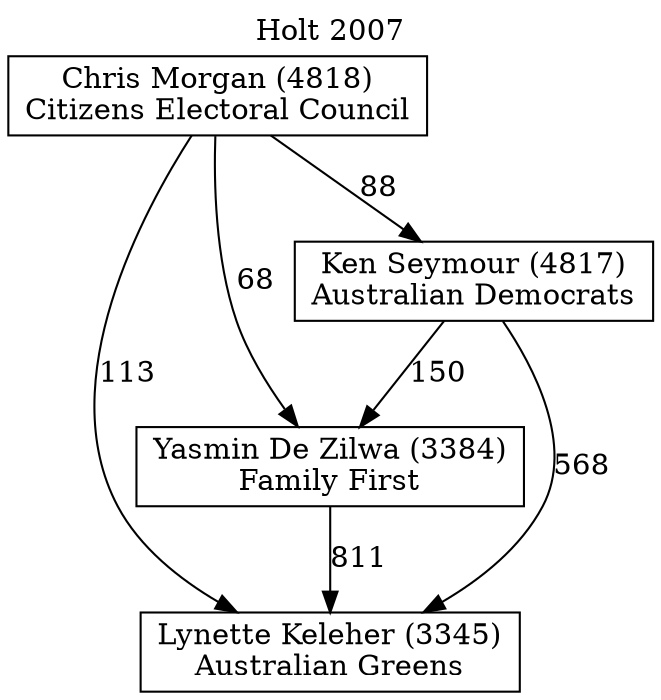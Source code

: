 // House preference flow
digraph "Lynette Keleher (3345)_Holt_2007" {
	graph [label="Holt 2007" labelloc=t mclimit=10]
	node [shape=box]
	"Lynette Keleher (3345)" [label="Lynette Keleher (3345)
Australian Greens"]
	"Yasmin De Zilwa (3384)" [label="Yasmin De Zilwa (3384)
Family First"]
	"Ken Seymour (4817)" [label="Ken Seymour (4817)
Australian Democrats"]
	"Chris Morgan (4818)" [label="Chris Morgan (4818)
Citizens Electoral Council"]
	"Lynette Keleher (3345)" [label="Lynette Keleher (3345)
Australian Greens"]
	"Ken Seymour (4817)" [label="Ken Seymour (4817)
Australian Democrats"]
	"Chris Morgan (4818)" [label="Chris Morgan (4818)
Citizens Electoral Council"]
	"Lynette Keleher (3345)" [label="Lynette Keleher (3345)
Australian Greens"]
	"Chris Morgan (4818)" [label="Chris Morgan (4818)
Citizens Electoral Council"]
	"Chris Morgan (4818)" [label="Chris Morgan (4818)
Citizens Electoral Council"]
	"Ken Seymour (4817)" [label="Ken Seymour (4817)
Australian Democrats"]
	"Chris Morgan (4818)" [label="Chris Morgan (4818)
Citizens Electoral Council"]
	"Chris Morgan (4818)" [label="Chris Morgan (4818)
Citizens Electoral Council"]
	"Yasmin De Zilwa (3384)" [label="Yasmin De Zilwa (3384)
Family First"]
	"Ken Seymour (4817)" [label="Ken Seymour (4817)
Australian Democrats"]
	"Chris Morgan (4818)" [label="Chris Morgan (4818)
Citizens Electoral Council"]
	"Yasmin De Zilwa (3384)" [label="Yasmin De Zilwa (3384)
Family First"]
	"Chris Morgan (4818)" [label="Chris Morgan (4818)
Citizens Electoral Council"]
	"Chris Morgan (4818)" [label="Chris Morgan (4818)
Citizens Electoral Council"]
	"Ken Seymour (4817)" [label="Ken Seymour (4817)
Australian Democrats"]
	"Chris Morgan (4818)" [label="Chris Morgan (4818)
Citizens Electoral Council"]
	"Chris Morgan (4818)" [label="Chris Morgan (4818)
Citizens Electoral Council"]
	"Yasmin De Zilwa (3384)" -> "Lynette Keleher (3345)" [label=811]
	"Ken Seymour (4817)" -> "Yasmin De Zilwa (3384)" [label=150]
	"Chris Morgan (4818)" -> "Ken Seymour (4817)" [label=88]
	"Ken Seymour (4817)" -> "Lynette Keleher (3345)" [label=568]
	"Chris Morgan (4818)" -> "Lynette Keleher (3345)" [label=113]
	"Chris Morgan (4818)" -> "Yasmin De Zilwa (3384)" [label=68]
}

